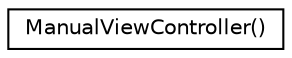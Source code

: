 digraph "Graphical Class Hierarchy"
{
  edge [fontname="Helvetica",fontsize="10",labelfontname="Helvetica",labelfontsize="10"];
  node [fontname="Helvetica",fontsize="10",shape=record];
  rankdir="LR";
  Node1 [label="ManualViewController()",height=0.2,width=0.4,color="black", fillcolor="white", style="filled",URL="$category_manual_view_controller_07_08.html"];
}
